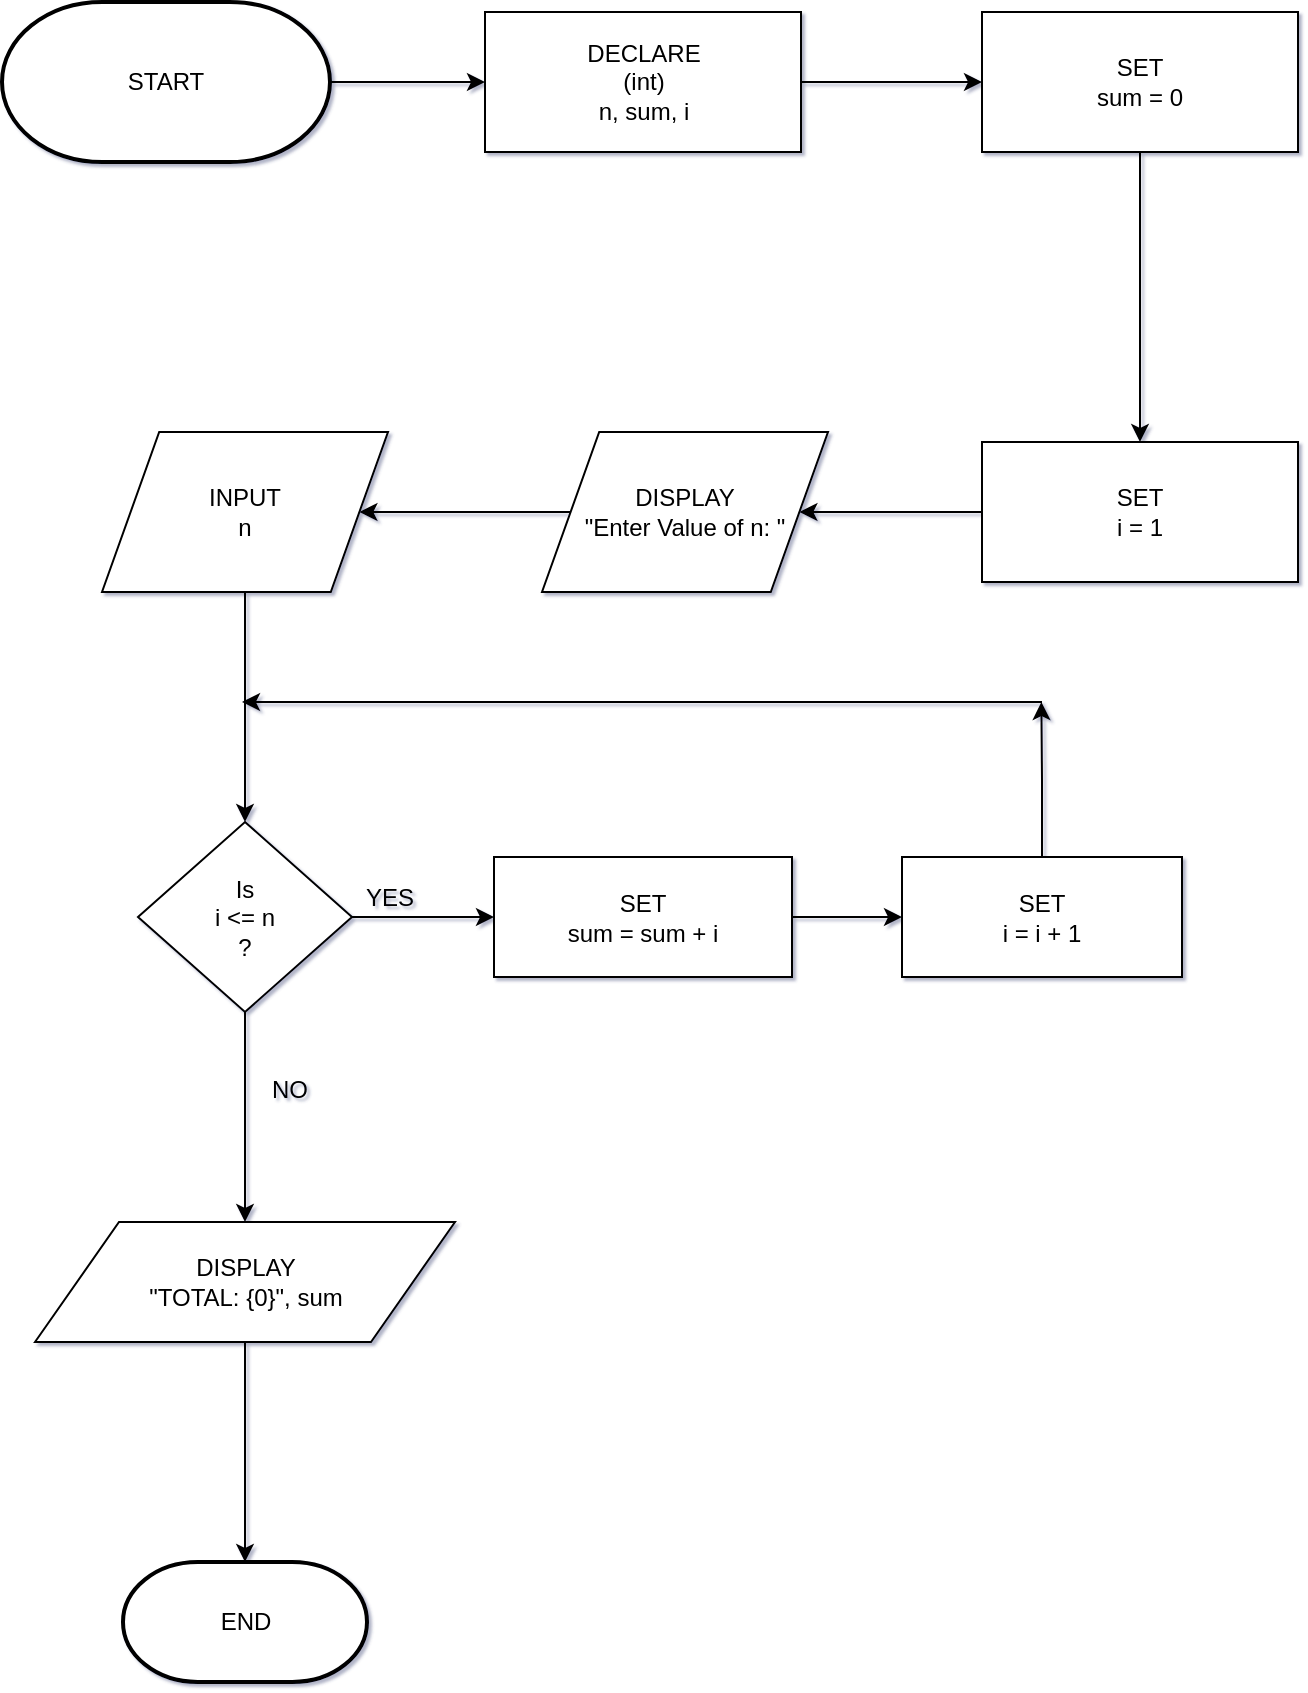 <mxfile version="11.1.4" type="device"><diagram id="-ODONt8dZAGPBHAM6bVe" name="Page-1"><mxGraphModel dx="1086" dy="808" grid="1" gridSize="10" guides="1" tooltips="1" connect="1" arrows="1" fold="1" page="1" pageScale="1" pageWidth="827" pageHeight="1169" math="0" shadow="1"><root><mxCell id="0"/><mxCell id="1" parent="0"/><mxCell id="4GONR4NQMepaOYBHlMxZ-35" style="edgeStyle=orthogonalEdgeStyle;rounded=0;orthogonalLoop=1;jettySize=auto;html=1;exitX=1;exitY=0.5;exitDx=0;exitDy=0;exitPerimeter=0;entryX=0;entryY=0.5;entryDx=0;entryDy=0;" parent="1" source="4GONR4NQMepaOYBHlMxZ-8" target="4GONR4NQMepaOYBHlMxZ-9" edge="1"><mxGeometry relative="1" as="geometry"/></mxCell><mxCell id="4GONR4NQMepaOYBHlMxZ-8" value="START" style="strokeWidth=2;html=1;shape=mxgraph.flowchart.terminator;whiteSpace=wrap;" parent="1" vertex="1"><mxGeometry x="100" y="10" width="164" height="80" as="geometry"/></mxCell><mxCell id="4GONR4NQMepaOYBHlMxZ-36" style="edgeStyle=orthogonalEdgeStyle;rounded=0;orthogonalLoop=1;jettySize=auto;html=1;exitX=1;exitY=0.5;exitDx=0;exitDy=0;entryX=0;entryY=0.5;entryDx=0;entryDy=0;" parent="1" source="4GONR4NQMepaOYBHlMxZ-9" target="4GONR4NQMepaOYBHlMxZ-10" edge="1"><mxGeometry relative="1" as="geometry"/></mxCell><mxCell id="4GONR4NQMepaOYBHlMxZ-9" value="DECLARE&lt;br&gt;(int)&lt;br&gt;n, sum, i" style="rounded=0;whiteSpace=wrap;html=1;" parent="1" vertex="1"><mxGeometry x="341.5" y="15" width="158" height="70" as="geometry"/></mxCell><mxCell id="4GONR4NQMepaOYBHlMxZ-30" style="edgeStyle=orthogonalEdgeStyle;rounded=0;orthogonalLoop=1;jettySize=auto;html=1;exitX=0.5;exitY=1;exitDx=0;exitDy=0;" parent="1" source="4GONR4NQMepaOYBHlMxZ-10" target="4GONR4NQMepaOYBHlMxZ-11" edge="1"><mxGeometry relative="1" as="geometry"/></mxCell><mxCell id="4GONR4NQMepaOYBHlMxZ-10" value="SET&lt;br&gt;sum = 0" style="rounded=0;whiteSpace=wrap;html=1;" parent="1" vertex="1"><mxGeometry x="590" y="15" width="158" height="70" as="geometry"/></mxCell><mxCell id="4GONR4NQMepaOYBHlMxZ-32" style="edgeStyle=orthogonalEdgeStyle;rounded=0;orthogonalLoop=1;jettySize=auto;html=1;exitX=0;exitY=0.5;exitDx=0;exitDy=0;entryX=1;entryY=0.5;entryDx=0;entryDy=0;" parent="1" source="4GONR4NQMepaOYBHlMxZ-11" target="4GONR4NQMepaOYBHlMxZ-12" edge="1"><mxGeometry relative="1" as="geometry"/></mxCell><mxCell id="4GONR4NQMepaOYBHlMxZ-11" value="SET&lt;br&gt;i = 1" style="rounded=0;whiteSpace=wrap;html=1;" parent="1" vertex="1"><mxGeometry x="590" y="230" width="158" height="70" as="geometry"/></mxCell><mxCell id="4GONR4NQMepaOYBHlMxZ-34" style="edgeStyle=orthogonalEdgeStyle;rounded=0;orthogonalLoop=1;jettySize=auto;html=1;exitX=0;exitY=0.5;exitDx=0;exitDy=0;entryX=1;entryY=0.5;entryDx=0;entryDy=0;" parent="1" source="4GONR4NQMepaOYBHlMxZ-12" target="4GONR4NQMepaOYBHlMxZ-13" edge="1"><mxGeometry relative="1" as="geometry"/></mxCell><mxCell id="4GONR4NQMepaOYBHlMxZ-12" value="DISPLAY&lt;br&gt;&quot;Enter Value of n: &quot;" style="shape=parallelogram;perimeter=parallelogramPerimeter;whiteSpace=wrap;html=1;" parent="1" vertex="1"><mxGeometry x="370" y="225" width="143" height="80" as="geometry"/></mxCell><mxCell id="4GONR4NQMepaOYBHlMxZ-17" style="edgeStyle=orthogonalEdgeStyle;rounded=0;orthogonalLoop=1;jettySize=auto;html=1;exitX=0.5;exitY=1;exitDx=0;exitDy=0;" parent="1" source="4GONR4NQMepaOYBHlMxZ-13" target="4GONR4NQMepaOYBHlMxZ-14" edge="1"><mxGeometry relative="1" as="geometry"/></mxCell><mxCell id="4GONR4NQMepaOYBHlMxZ-13" value="INPUT&lt;br&gt;n" style="shape=parallelogram;perimeter=parallelogramPerimeter;whiteSpace=wrap;html=1;" parent="1" vertex="1"><mxGeometry x="150" y="225" width="143" height="80" as="geometry"/></mxCell><mxCell id="4GONR4NQMepaOYBHlMxZ-16" style="edgeStyle=orthogonalEdgeStyle;rounded=0;orthogonalLoop=1;jettySize=auto;html=1;" parent="1" source="4GONR4NQMepaOYBHlMxZ-14" target="4GONR4NQMepaOYBHlMxZ-15" edge="1"><mxGeometry relative="1" as="geometry"/></mxCell><mxCell id="4GONR4NQMepaOYBHlMxZ-22" style="edgeStyle=orthogonalEdgeStyle;rounded=0;orthogonalLoop=1;jettySize=auto;html=1;exitX=1;exitY=0.5;exitDx=0;exitDy=0;entryX=0;entryY=0.5;entryDx=0;entryDy=0;" parent="1" source="4GONR4NQMepaOYBHlMxZ-14" target="4GONR4NQMepaOYBHlMxZ-18" edge="1"><mxGeometry relative="1" as="geometry"/></mxCell><mxCell id="4GONR4NQMepaOYBHlMxZ-14" value="Is&lt;br&gt;i &amp;lt;= n&lt;br&gt;?" style="rhombus;whiteSpace=wrap;html=1;" parent="1" vertex="1"><mxGeometry x="168" y="420" width="107" height="95" as="geometry"/></mxCell><mxCell id="4GONR4NQMepaOYBHlMxZ-29" style="edgeStyle=orthogonalEdgeStyle;rounded=0;orthogonalLoop=1;jettySize=auto;html=1;exitX=0.5;exitY=1;exitDx=0;exitDy=0;entryX=0.5;entryY=0;entryDx=0;entryDy=0;entryPerimeter=0;" parent="1" source="4GONR4NQMepaOYBHlMxZ-15" target="4GONR4NQMepaOYBHlMxZ-28" edge="1"><mxGeometry relative="1" as="geometry"/></mxCell><mxCell id="4GONR4NQMepaOYBHlMxZ-15" value="DISPLAY&lt;br&gt;&quot;TOTAL: {0}&quot;, sum" style="shape=parallelogram;perimeter=parallelogramPerimeter;whiteSpace=wrap;html=1;" parent="1" vertex="1"><mxGeometry x="116.5" y="620" width="210" height="60" as="geometry"/></mxCell><mxCell id="4GONR4NQMepaOYBHlMxZ-23" style="edgeStyle=orthogonalEdgeStyle;rounded=0;orthogonalLoop=1;jettySize=auto;html=1;exitX=1;exitY=0.5;exitDx=0;exitDy=0;entryX=0;entryY=0.5;entryDx=0;entryDy=0;" parent="1" source="4GONR4NQMepaOYBHlMxZ-18" target="4GONR4NQMepaOYBHlMxZ-19" edge="1"><mxGeometry relative="1" as="geometry"/></mxCell><mxCell id="4GONR4NQMepaOYBHlMxZ-18" value="SET &lt;br&gt;sum = sum + i" style="rounded=0;whiteSpace=wrap;html=1;" parent="1" vertex="1"><mxGeometry x="346" y="437.5" width="149" height="60" as="geometry"/></mxCell><mxCell id="4GONR4NQMepaOYBHlMxZ-24" style="edgeStyle=orthogonalEdgeStyle;rounded=0;orthogonalLoop=1;jettySize=auto;html=1;exitX=0.5;exitY=0;exitDx=0;exitDy=0;" parent="1" source="4GONR4NQMepaOYBHlMxZ-19" edge="1"><mxGeometry relative="1" as="geometry"><mxPoint x="619.69" y="360" as="targetPoint"/></mxGeometry></mxCell><mxCell id="4GONR4NQMepaOYBHlMxZ-19" value="SET&lt;br&gt;i = i + 1" style="rounded=0;whiteSpace=wrap;html=1;" parent="1" vertex="1"><mxGeometry x="550" y="437.5" width="140" height="60" as="geometry"/></mxCell><mxCell id="4GONR4NQMepaOYBHlMxZ-25" value="" style="endArrow=classic;html=1;" parent="1" edge="1"><mxGeometry width="50" height="50" relative="1" as="geometry"><mxPoint x="620" y="360" as="sourcePoint"/><mxPoint x="220" y="360" as="targetPoint"/></mxGeometry></mxCell><mxCell id="4GONR4NQMepaOYBHlMxZ-26" value="YES" style="text;html=1;resizable=0;points=[];autosize=1;align=left;verticalAlign=top;spacingTop=-4;" parent="1" vertex="1"><mxGeometry x="280" y="447.5" width="40" height="20" as="geometry"/></mxCell><mxCell id="4GONR4NQMepaOYBHlMxZ-27" value="NO" style="text;html=1;resizable=0;points=[];autosize=1;align=left;verticalAlign=top;spacingTop=-4;" parent="1" vertex="1"><mxGeometry x="233" y="544" width="30" height="20" as="geometry"/></mxCell><mxCell id="4GONR4NQMepaOYBHlMxZ-28" value="END" style="strokeWidth=2;html=1;shape=mxgraph.flowchart.terminator;whiteSpace=wrap;" parent="1" vertex="1"><mxGeometry x="160.5" y="790" width="122" height="60" as="geometry"/></mxCell></root></mxGraphModel></diagram></mxfile>
